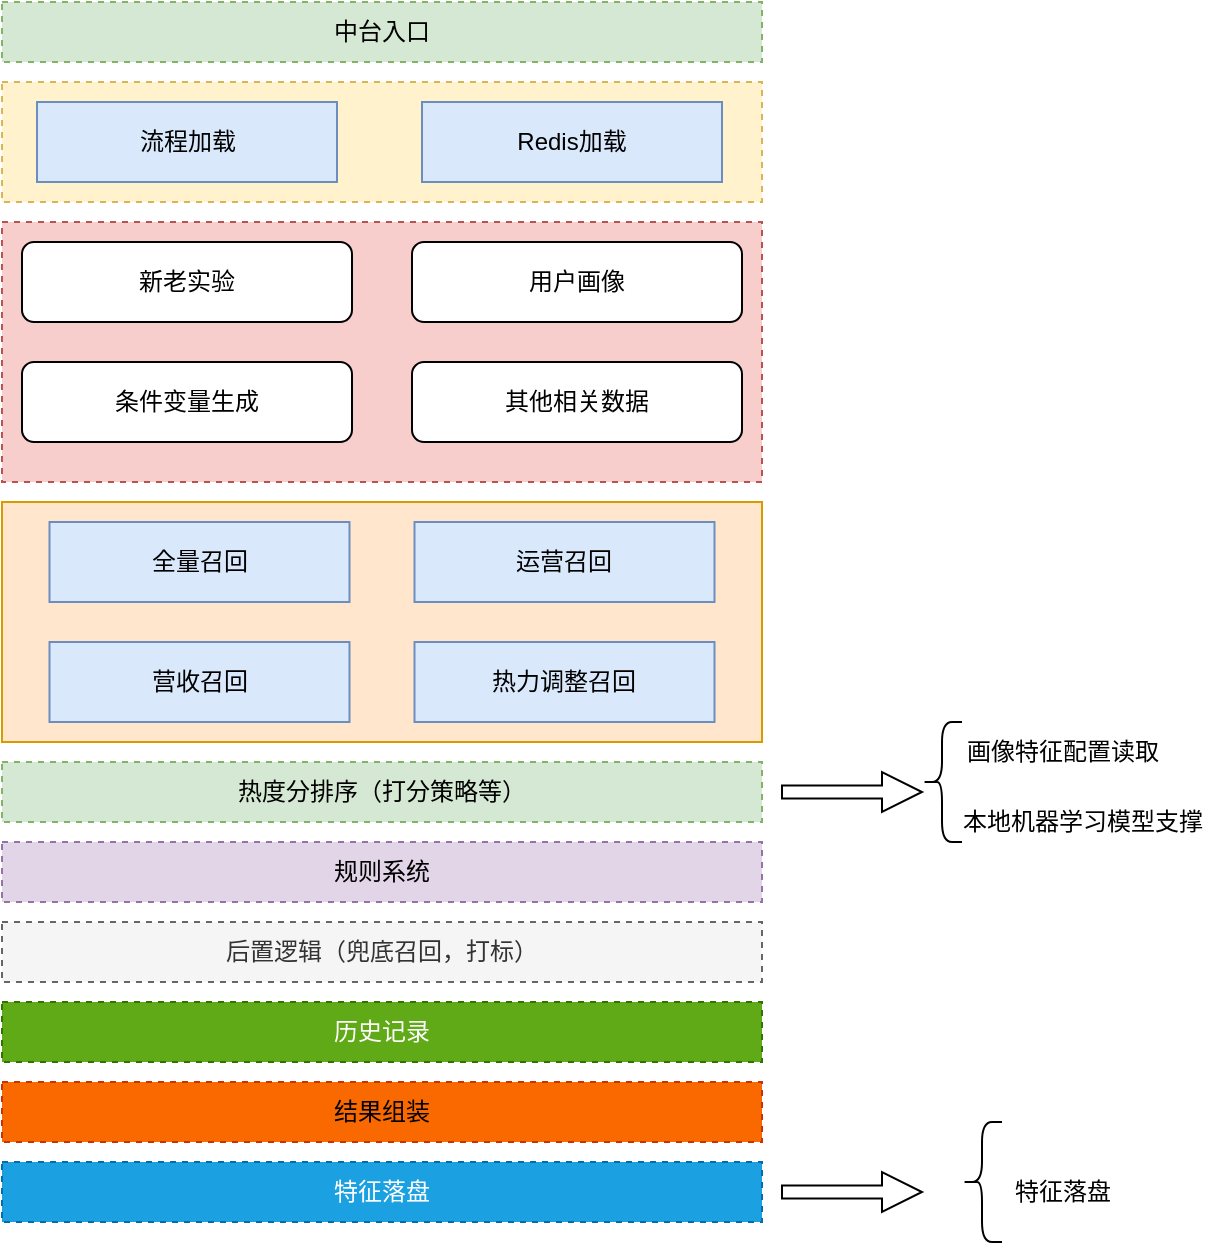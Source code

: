 <mxfile version="16.4.5" type="github"><diagram id="WqA5QVchePsgFKZHCF87" name="Page-1"><mxGraphModel dx="1426" dy="720" grid="1" gridSize="10" guides="1" tooltips="1" connect="1" arrows="1" fold="1" page="1" pageScale="1" pageWidth="827" pageHeight="1169" math="0" shadow="0"><root><mxCell id="0"/><mxCell id="1" parent="0"/><mxCell id="xo7_F_TgntnKQNaJPdpg-1" value="" style="rounded=0;whiteSpace=wrap;html=1;fillColor=#fff2cc;strokeColor=#d6b656;dashed=1;" vertex="1" parent="1"><mxGeometry x="150" y="110" width="380" height="60" as="geometry"/></mxCell><mxCell id="xo7_F_TgntnKQNaJPdpg-4" value="Redis加载" style="rounded=0;whiteSpace=wrap;html=1;fillColor=#dae8fc;strokeColor=#6c8ebf;" vertex="1" parent="1"><mxGeometry x="360" y="120" width="150" height="40" as="geometry"/></mxCell><mxCell id="xo7_F_TgntnKQNaJPdpg-5" value="中台入口" style="rounded=0;whiteSpace=wrap;html=1;fillColor=#d5e8d4;strokeColor=#82b366;dashed=1;" vertex="1" parent="1"><mxGeometry x="150" y="70" width="380" height="30" as="geometry"/></mxCell><mxCell id="xo7_F_TgntnKQNaJPdpg-6" value="" style="rounded=0;whiteSpace=wrap;html=1;fillColor=#f8cecc;strokeColor=#b85450;dashed=1;" vertex="1" parent="1"><mxGeometry x="150" y="180" width="380" height="130" as="geometry"/></mxCell><mxCell id="xo7_F_TgntnKQNaJPdpg-7" value="新老实验" style="rounded=1;whiteSpace=wrap;html=1;" vertex="1" parent="1"><mxGeometry x="160" y="190" width="165" height="40" as="geometry"/></mxCell><mxCell id="xo7_F_TgntnKQNaJPdpg-8" value="用户画像" style="rounded=1;whiteSpace=wrap;html=1;" vertex="1" parent="1"><mxGeometry x="355" y="190" width="165" height="40" as="geometry"/></mxCell><mxCell id="xo7_F_TgntnKQNaJPdpg-9" value="条件变量生成" style="rounded=1;whiteSpace=wrap;html=1;" vertex="1" parent="1"><mxGeometry x="160" y="250" width="165" height="40" as="geometry"/></mxCell><mxCell id="xo7_F_TgntnKQNaJPdpg-10" value="其他相关数据" style="rounded=1;whiteSpace=wrap;html=1;" vertex="1" parent="1"><mxGeometry x="355" y="250" width="165" height="40" as="geometry"/></mxCell><mxCell id="xo7_F_TgntnKQNaJPdpg-11" value="流程加载" style="rounded=0;whiteSpace=wrap;html=1;fillColor=#dae8fc;strokeColor=#6c8ebf;" vertex="1" parent="1"><mxGeometry x="167.5" y="120" width="150" height="40" as="geometry"/></mxCell><mxCell id="xo7_F_TgntnKQNaJPdpg-12" value="" style="rounded=0;whiteSpace=wrap;html=1;fillColor=#ffe6cc;strokeColor=#d79b00;" vertex="1" parent="1"><mxGeometry x="150" y="320" width="380" height="120" as="geometry"/></mxCell><mxCell id="xo7_F_TgntnKQNaJPdpg-13" value="全量召回" style="rounded=0;whiteSpace=wrap;html=1;fillColor=#dae8fc;strokeColor=#6c8ebf;" vertex="1" parent="1"><mxGeometry x="173.75" y="330" width="150" height="40" as="geometry"/></mxCell><mxCell id="xo7_F_TgntnKQNaJPdpg-14" value="运营召回" style="rounded=0;whiteSpace=wrap;html=1;fillColor=#dae8fc;strokeColor=#6c8ebf;" vertex="1" parent="1"><mxGeometry x="356.25" y="330" width="150" height="40" as="geometry"/></mxCell><mxCell id="xo7_F_TgntnKQNaJPdpg-15" value="营收召回" style="rounded=0;whiteSpace=wrap;html=1;fillColor=#dae8fc;strokeColor=#6c8ebf;" vertex="1" parent="1"><mxGeometry x="173.75" y="390" width="150" height="40" as="geometry"/></mxCell><mxCell id="xo7_F_TgntnKQNaJPdpg-16" value="热力调整召回" style="rounded=0;whiteSpace=wrap;html=1;fillColor=#dae8fc;strokeColor=#6c8ebf;" vertex="1" parent="1"><mxGeometry x="356.25" y="390" width="150" height="40" as="geometry"/></mxCell><mxCell id="xo7_F_TgntnKQNaJPdpg-17" value="热度分排序（打分策略等）" style="rounded=0;whiteSpace=wrap;html=1;fillColor=#d5e8d4;strokeColor=#82b366;dashed=1;" vertex="1" parent="1"><mxGeometry x="150" y="450" width="380" height="30" as="geometry"/></mxCell><mxCell id="xo7_F_TgntnKQNaJPdpg-18" value="规则系统" style="rounded=0;whiteSpace=wrap;html=1;fillColor=#e1d5e7;strokeColor=#9673a6;dashed=1;" vertex="1" parent="1"><mxGeometry x="150" y="490" width="380" height="30" as="geometry"/></mxCell><mxCell id="xo7_F_TgntnKQNaJPdpg-19" value="后置逻辑（兜底召回，打标）" style="rounded=0;whiteSpace=wrap;html=1;fillColor=#f5f5f5;strokeColor=#666666;dashed=1;fontColor=#333333;" vertex="1" parent="1"><mxGeometry x="150" y="530" width="380" height="30" as="geometry"/></mxCell><mxCell id="xo7_F_TgntnKQNaJPdpg-20" value="历史记录" style="rounded=0;whiteSpace=wrap;html=1;fillColor=#60a917;strokeColor=#2D7600;dashed=1;fontColor=#ffffff;" vertex="1" parent="1"><mxGeometry x="150" y="570" width="380" height="30" as="geometry"/></mxCell><mxCell id="xo7_F_TgntnKQNaJPdpg-21" value="结果组装" style="rounded=0;whiteSpace=wrap;html=1;fillColor=#fa6800;strokeColor=#C73500;dashed=1;fontColor=#000000;" vertex="1" parent="1"><mxGeometry x="150" y="610" width="380" height="30" as="geometry"/></mxCell><mxCell id="xo7_F_TgntnKQNaJPdpg-22" value="特征落盘" style="rounded=0;whiteSpace=wrap;html=1;fillColor=#1ba1e2;strokeColor=#006EAF;dashed=1;fontColor=#ffffff;" vertex="1" parent="1"><mxGeometry x="150" y="650" width="380" height="30" as="geometry"/></mxCell><mxCell id="xo7_F_TgntnKQNaJPdpg-27" value="" style="html=1;shadow=0;dashed=0;align=center;verticalAlign=middle;shape=mxgraph.arrows2.arrow;dy=0.67;dx=20;notch=0;" vertex="1" parent="1"><mxGeometry x="540" y="455" width="70" height="20" as="geometry"/></mxCell><mxCell id="xo7_F_TgntnKQNaJPdpg-28" value="画像特征配置读取" style="text;html=1;resizable=0;autosize=1;align=center;verticalAlign=middle;points=[];fillColor=none;strokeColor=none;rounded=0;" vertex="1" parent="1"><mxGeometry x="625" y="435" width="110" height="20" as="geometry"/></mxCell><mxCell id="xo7_F_TgntnKQNaJPdpg-29" value="本地机器学习模型支撑" style="text;html=1;resizable=0;autosize=1;align=center;verticalAlign=middle;points=[];fillColor=none;strokeColor=none;rounded=0;" vertex="1" parent="1"><mxGeometry x="620" y="470" width="140" height="20" as="geometry"/></mxCell><mxCell id="xo7_F_TgntnKQNaJPdpg-30" value="" style="html=1;shadow=0;dashed=0;align=center;verticalAlign=middle;shape=mxgraph.arrows2.arrow;dy=0.67;dx=20;notch=0;" vertex="1" parent="1"><mxGeometry x="540" y="655" width="70" height="20" as="geometry"/></mxCell><mxCell id="xo7_F_TgntnKQNaJPdpg-31" value="特征落盘" style="text;html=1;resizable=0;autosize=1;align=center;verticalAlign=middle;points=[];fillColor=none;strokeColor=none;rounded=0;" vertex="1" parent="1"><mxGeometry x="650" y="655" width="60" height="20" as="geometry"/></mxCell><mxCell id="xo7_F_TgntnKQNaJPdpg-32" value="" style="shape=curlyBracket;whiteSpace=wrap;html=1;rounded=1;" vertex="1" parent="1"><mxGeometry x="610" y="430" width="20" height="60" as="geometry"/></mxCell><mxCell id="xo7_F_TgntnKQNaJPdpg-33" value="" style="shape=curlyBracket;whiteSpace=wrap;html=1;rounded=1;size=0.5;" vertex="1" parent="1"><mxGeometry x="630" y="630" width="20" height="60" as="geometry"/></mxCell></root></mxGraphModel></diagram></mxfile>